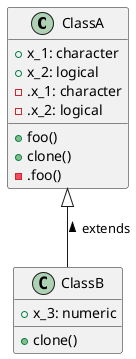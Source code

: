 @startuml
ClassA <|-- ClassB: extends <
class ClassA {
+x_1: character
+x_2: logical
+foo()
+clone()
-.x_1: character
-.x_2: logical
-.foo()
}
class ClassB {
+x_3: numeric
+clone()
}
@enduml
